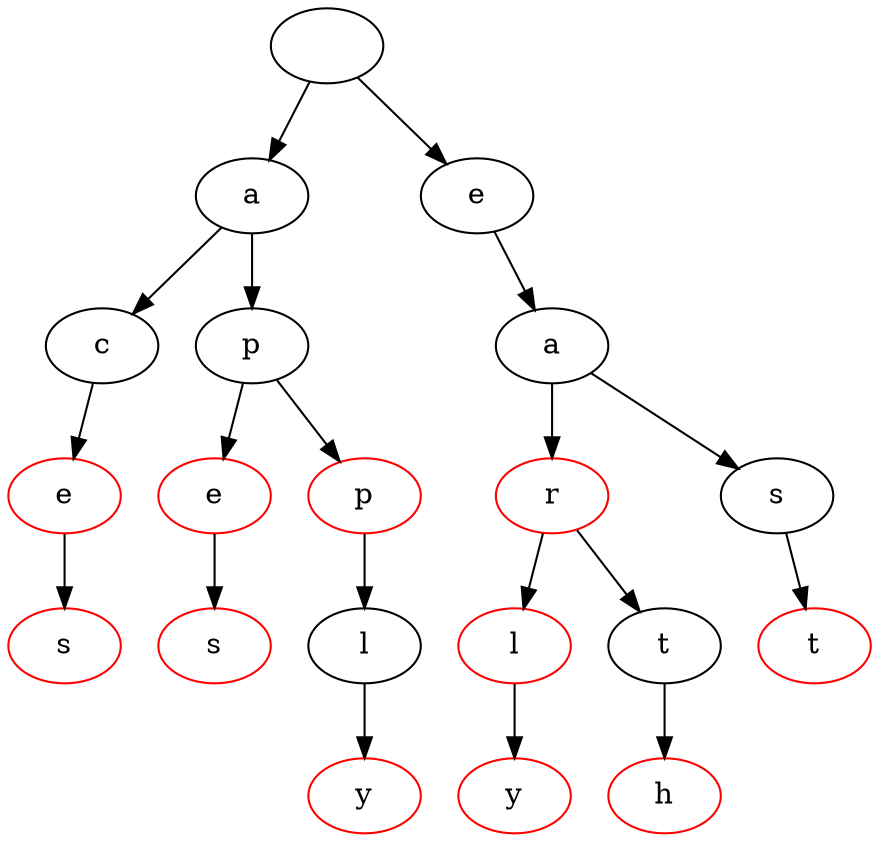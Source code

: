 digraph TrieInsert {
"0x55da07cdb2a0" [label=" "] 
"0x55da07cdbe70" [label="a"] 
"0x55da07cdb2a0" -> {"0x55da07cdbe70"}
"0x55da07cdb510" [label="e"] 
"0x55da07cdb2a0" -> {"0x55da07cdb510"}
"0x55da07cddb40" [label="c"] 
"0x55da07cdbe70" -> {"0x55da07cddb40"}
"0x55da07cdc0e0" [label="p"] 
"0x55da07cdbe70" -> {"0x55da07cdc0e0"}
"0x55da07cdb780" [label="a"] 
"0x55da07cdb510" -> {"0x55da07cdb780"}
"0x55da07cdddb0" [label="e"] [color=red]
"0x55da07cddb40" -> {"0x55da07cdddb0"}
"0x55da07cdcae0" [label="e"] [color=red]
"0x55da07cdc0e0" -> {"0x55da07cdcae0"}
"0x55da07cdc350" [label="p"] [color=red]
"0x55da07cdc0e0" -> {"0x55da07cdc350"}
"0x55da07cdb9f0" [label="r"] [color=red]
"0x55da07cdb780" -> {"0x55da07cdb9f0"}
"0x55da07cdd610" [label="s"] 
"0x55da07cdb780" -> {"0x55da07cdd610"}
"0x55da07cde560" [label="s"] [color=red]
"0x55da07cdddb0" -> {"0x55da07cde560"}
"0x55da07cdcec0" [label="s"] [color=red]
"0x55da07cdcae0" -> {"0x55da07cdcec0"}
"0x55da07cdc5c0" [label="l"] 
"0x55da07cdc350" -> {"0x55da07cdc5c0"}
"0x55da07cde020" [label="l"] [color=red]
"0x55da07cdb9f0" -> {"0x55da07cde020"}
"0x55da07cdd130" [label="t"] 
"0x55da07cdb9f0" -> {"0x55da07cdd130"}
"0x55da07cdd880" [label="t"] [color=red]
"0x55da07cdd610" -> {"0x55da07cdd880"}
"0x55da07cdc830" [label="y"] [color=red]
"0x55da07cdc5c0" -> {"0x55da07cdc830"}
"0x55da07cde290" [label="y"] [color=red]
"0x55da07cde020" -> {"0x55da07cde290"}
"0x55da07cdd3a0" [label="h"] [color=red]
"0x55da07cdd130" -> {"0x55da07cdd3a0"}
}
